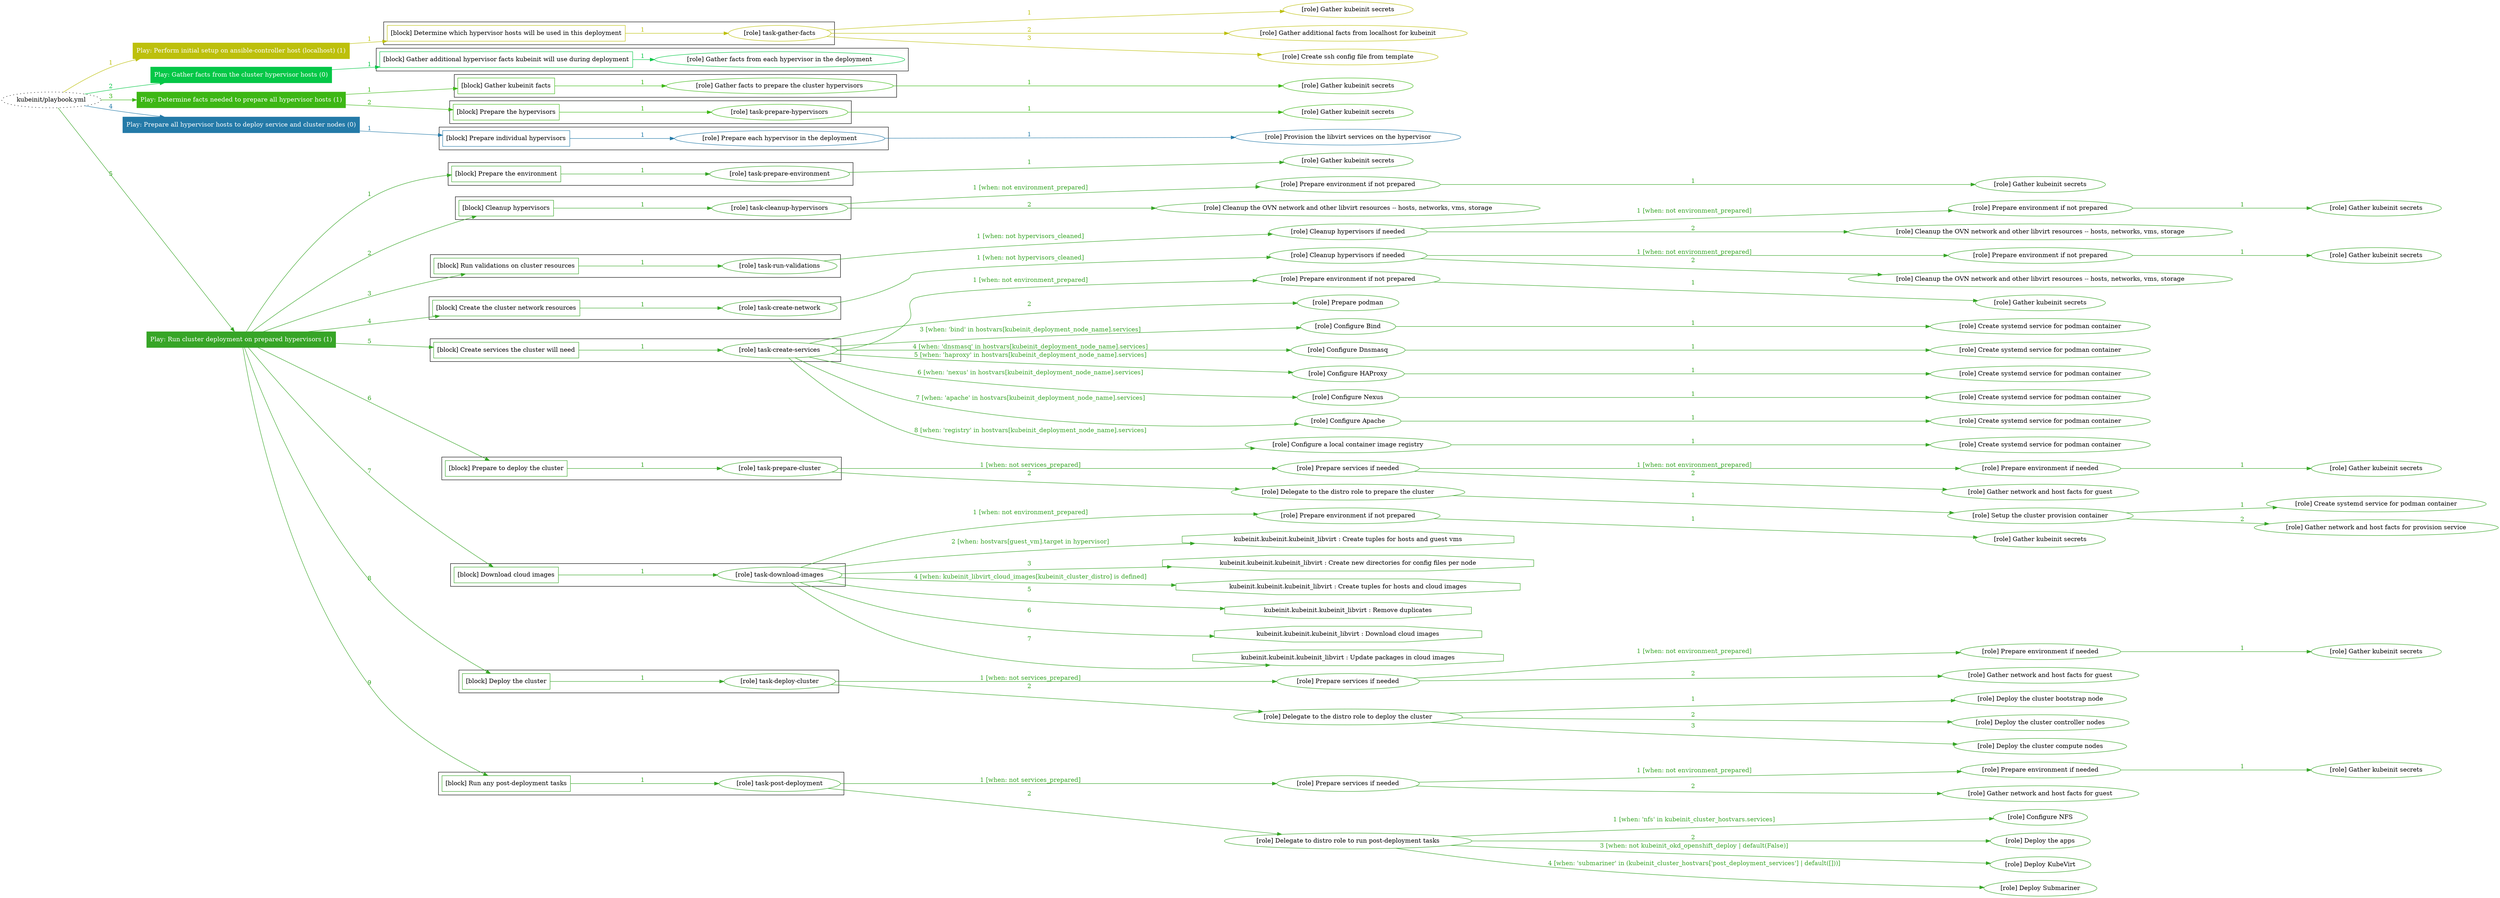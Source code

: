 digraph {
	graph [concentrate=true ordering=in rankdir=LR ratio=fill]
	edge [esep=5 sep=10]
	"kubeinit/playbook.yml" [URL="/home/runner/work/kubeinit/kubeinit/kubeinit/playbook.yml" id=playbook_56b63ca3 style=dotted]
	play_62a17037 [label="Play: Perform initial setup on ansible-controller host (localhost) (1)" URL="/home/runner/work/kubeinit/kubeinit/kubeinit/playbook.yml" color="#bdc00c" fontcolor="#ffffff" id=play_62a17037 shape=box style=filled tooltip=localhost]
	"kubeinit/playbook.yml" -> play_62a17037 [label="1 " color="#bdc00c" fontcolor="#bdc00c" id=edge_097263cc labeltooltip="1 " tooltip="1 "]
	subgraph "Gather kubeinit secrets" {
		role_b4aa6004 [label="[role] Gather kubeinit secrets" URL="/home/runner/.ansible/collections/ansible_collections/kubeinit/kubeinit/roles/kubeinit_prepare/tasks/build_hypervisors_group.yml" color="#bdc00c" id=role_b4aa6004 tooltip="Gather kubeinit secrets"]
	}
	subgraph "Gather additional facts from localhost for kubeinit" {
		role_7b314e5d [label="[role] Gather additional facts from localhost for kubeinit" URL="/home/runner/.ansible/collections/ansible_collections/kubeinit/kubeinit/roles/kubeinit_prepare/tasks/build_hypervisors_group.yml" color="#bdc00c" id=role_7b314e5d tooltip="Gather additional facts from localhost for kubeinit"]
	}
	subgraph "Create ssh config file from template" {
		role_8267b230 [label="[role] Create ssh config file from template" URL="/home/runner/.ansible/collections/ansible_collections/kubeinit/kubeinit/roles/kubeinit_prepare/tasks/build_hypervisors_group.yml" color="#bdc00c" id=role_8267b230 tooltip="Create ssh config file from template"]
	}
	subgraph "task-gather-facts" {
		role_fb617a5b [label="[role] task-gather-facts" URL="/home/runner/work/kubeinit/kubeinit/kubeinit/playbook.yml" color="#bdc00c" id=role_fb617a5b tooltip="task-gather-facts"]
		role_fb617a5b -> role_b4aa6004 [label="1 " color="#bdc00c" fontcolor="#bdc00c" id=edge_474e70b2 labeltooltip="1 " tooltip="1 "]
		role_fb617a5b -> role_7b314e5d [label="2 " color="#bdc00c" fontcolor="#bdc00c" id=edge_d1264eb4 labeltooltip="2 " tooltip="2 "]
		role_fb617a5b -> role_8267b230 [label="3 " color="#bdc00c" fontcolor="#bdc00c" id=edge_52ee3e6b labeltooltip="3 " tooltip="3 "]
	}
	subgraph "Play: Perform initial setup on ansible-controller host (localhost) (1)" {
		play_62a17037 -> block_c07e51c1 [label=1 color="#bdc00c" fontcolor="#bdc00c" id=edge_7c6f3df3 labeltooltip=1 tooltip=1]
		subgraph cluster_block_c07e51c1 {
			block_c07e51c1 [label="[block] Determine which hypervisor hosts will be used in this deployment" URL="/home/runner/work/kubeinit/kubeinit/kubeinit/playbook.yml" color="#bdc00c" id=block_c07e51c1 labeltooltip="Determine which hypervisor hosts will be used in this deployment" shape=box tooltip="Determine which hypervisor hosts will be used in this deployment"]
			block_c07e51c1 -> role_fb617a5b [label="1 " color="#bdc00c" fontcolor="#bdc00c" id=edge_12626f85 labeltooltip="1 " tooltip="1 "]
		}
	}
	play_8f44d9c9 [label="Play: Gather facts from the cluster hypervisor hosts (0)" URL="/home/runner/work/kubeinit/kubeinit/kubeinit/playbook.yml" color="#05c747" fontcolor="#ffffff" id=play_8f44d9c9 shape=box style=filled tooltip="Play: Gather facts from the cluster hypervisor hosts (0)"]
	"kubeinit/playbook.yml" -> play_8f44d9c9 [label="2 " color="#05c747" fontcolor="#05c747" id=edge_b6645d0a labeltooltip="2 " tooltip="2 "]
	subgraph "Gather facts from each hypervisor in the deployment" {
		role_c6f5a70c [label="[role] Gather facts from each hypervisor in the deployment" URL="/home/runner/work/kubeinit/kubeinit/kubeinit/playbook.yml" color="#05c747" id=role_c6f5a70c tooltip="Gather facts from each hypervisor in the deployment"]
	}
	subgraph "Play: Gather facts from the cluster hypervisor hosts (0)" {
		play_8f44d9c9 -> block_6323010d [label=1 color="#05c747" fontcolor="#05c747" id=edge_ebd4de38 labeltooltip=1 tooltip=1]
		subgraph cluster_block_6323010d {
			block_6323010d [label="[block] Gather additional hypervisor facts kubeinit will use during deployment" URL="/home/runner/work/kubeinit/kubeinit/kubeinit/playbook.yml" color="#05c747" id=block_6323010d labeltooltip="Gather additional hypervisor facts kubeinit will use during deployment" shape=box tooltip="Gather additional hypervisor facts kubeinit will use during deployment"]
			block_6323010d -> role_c6f5a70c [label="1 " color="#05c747" fontcolor="#05c747" id=edge_89f6117c labeltooltip="1 " tooltip="1 "]
		}
	}
	play_dd5fd5f6 [label="Play: Determine facts needed to prepare all hypervisor hosts (1)" URL="/home/runner/work/kubeinit/kubeinit/kubeinit/playbook.yml" color="#3db715" fontcolor="#ffffff" id=play_dd5fd5f6 shape=box style=filled tooltip=localhost]
	"kubeinit/playbook.yml" -> play_dd5fd5f6 [label="3 " color="#3db715" fontcolor="#3db715" id=edge_b7c9a1df labeltooltip="3 " tooltip="3 "]
	subgraph "Gather kubeinit secrets" {
		role_4813ae94 [label="[role] Gather kubeinit secrets" URL="/home/runner/.ansible/collections/ansible_collections/kubeinit/kubeinit/roles/kubeinit_prepare/tasks/gather_kubeinit_facts.yml" color="#3db715" id=role_4813ae94 tooltip="Gather kubeinit secrets"]
	}
	subgraph "Gather facts to prepare the cluster hypervisors" {
		role_6e2e3df6 [label="[role] Gather facts to prepare the cluster hypervisors" URL="/home/runner/work/kubeinit/kubeinit/kubeinit/playbook.yml" color="#3db715" id=role_6e2e3df6 tooltip="Gather facts to prepare the cluster hypervisors"]
		role_6e2e3df6 -> role_4813ae94 [label="1 " color="#3db715" fontcolor="#3db715" id=edge_2b8de79a labeltooltip="1 " tooltip="1 "]
	}
	subgraph "Gather kubeinit secrets" {
		role_bd97b3a1 [label="[role] Gather kubeinit secrets" URL="/home/runner/.ansible/collections/ansible_collections/kubeinit/kubeinit/roles/kubeinit_prepare/tasks/gather_kubeinit_facts.yml" color="#3db715" id=role_bd97b3a1 tooltip="Gather kubeinit secrets"]
	}
	subgraph "task-prepare-hypervisors" {
		role_1424eb3c [label="[role] task-prepare-hypervisors" URL="/home/runner/work/kubeinit/kubeinit/kubeinit/playbook.yml" color="#3db715" id=role_1424eb3c tooltip="task-prepare-hypervisors"]
		role_1424eb3c -> role_bd97b3a1 [label="1 " color="#3db715" fontcolor="#3db715" id=edge_e66cf526 labeltooltip="1 " tooltip="1 "]
	}
	subgraph "Play: Determine facts needed to prepare all hypervisor hosts (1)" {
		play_dd5fd5f6 -> block_76a8bbe7 [label=1 color="#3db715" fontcolor="#3db715" id=edge_4126c185 labeltooltip=1 tooltip=1]
		subgraph cluster_block_76a8bbe7 {
			block_76a8bbe7 [label="[block] Gather kubeinit facts" URL="/home/runner/work/kubeinit/kubeinit/kubeinit/playbook.yml" color="#3db715" id=block_76a8bbe7 labeltooltip="Gather kubeinit facts" shape=box tooltip="Gather kubeinit facts"]
			block_76a8bbe7 -> role_6e2e3df6 [label="1 " color="#3db715" fontcolor="#3db715" id=edge_604a3272 labeltooltip="1 " tooltip="1 "]
		}
		play_dd5fd5f6 -> block_f292e6ba [label=2 color="#3db715" fontcolor="#3db715" id=edge_fb56aae1 labeltooltip=2 tooltip=2]
		subgraph cluster_block_f292e6ba {
			block_f292e6ba [label="[block] Prepare the hypervisors" URL="/home/runner/work/kubeinit/kubeinit/kubeinit/playbook.yml" color="#3db715" id=block_f292e6ba labeltooltip="Prepare the hypervisors" shape=box tooltip="Prepare the hypervisors"]
			block_f292e6ba -> role_1424eb3c [label="1 " color="#3db715" fontcolor="#3db715" id=edge_13ac0fcc labeltooltip="1 " tooltip="1 "]
		}
	}
	play_74922dc5 [label="Play: Prepare all hypervisor hosts to deploy service and cluster nodes (0)" URL="/home/runner/work/kubeinit/kubeinit/kubeinit/playbook.yml" color="#247aa8" fontcolor="#ffffff" id=play_74922dc5 shape=box style=filled tooltip="Play: Prepare all hypervisor hosts to deploy service and cluster nodes (0)"]
	"kubeinit/playbook.yml" -> play_74922dc5 [label="4 " color="#247aa8" fontcolor="#247aa8" id=edge_20980d22 labeltooltip="4 " tooltip="4 "]
	subgraph "Provision the libvirt services on the hypervisor" {
		role_b9e6c0ae [label="[role] Provision the libvirt services on the hypervisor" URL="/home/runner/.ansible/collections/ansible_collections/kubeinit/kubeinit/roles/kubeinit_prepare/tasks/prepare_hypervisor.yml" color="#247aa8" id=role_b9e6c0ae tooltip="Provision the libvirt services on the hypervisor"]
	}
	subgraph "Prepare each hypervisor in the deployment" {
		role_e3a041b3 [label="[role] Prepare each hypervisor in the deployment" URL="/home/runner/work/kubeinit/kubeinit/kubeinit/playbook.yml" color="#247aa8" id=role_e3a041b3 tooltip="Prepare each hypervisor in the deployment"]
		role_e3a041b3 -> role_b9e6c0ae [label="1 " color="#247aa8" fontcolor="#247aa8" id=edge_ca02ccc0 labeltooltip="1 " tooltip="1 "]
	}
	subgraph "Play: Prepare all hypervisor hosts to deploy service and cluster nodes (0)" {
		play_74922dc5 -> block_74bab4e2 [label=1 color="#247aa8" fontcolor="#247aa8" id=edge_28f42956 labeltooltip=1 tooltip=1]
		subgraph cluster_block_74bab4e2 {
			block_74bab4e2 [label="[block] Prepare individual hypervisors" URL="/home/runner/work/kubeinit/kubeinit/kubeinit/playbook.yml" color="#247aa8" id=block_74bab4e2 labeltooltip="Prepare individual hypervisors" shape=box tooltip="Prepare individual hypervisors"]
			block_74bab4e2 -> role_e3a041b3 [label="1 " color="#247aa8" fontcolor="#247aa8" id=edge_4e7e9ca9 labeltooltip="1 " tooltip="1 "]
		}
	}
	play_38fcdcb7 [label="Play: Run cluster deployment on prepared hypervisors (1)" URL="/home/runner/work/kubeinit/kubeinit/kubeinit/playbook.yml" color="#37a527" fontcolor="#ffffff" id=play_38fcdcb7 shape=box style=filled tooltip=localhost]
	"kubeinit/playbook.yml" -> play_38fcdcb7 [label="5 " color="#37a527" fontcolor="#37a527" id=edge_16f5bae2 labeltooltip="5 " tooltip="5 "]
	subgraph "Gather kubeinit secrets" {
		role_53dc4c14 [label="[role] Gather kubeinit secrets" URL="/home/runner/.ansible/collections/ansible_collections/kubeinit/kubeinit/roles/kubeinit_prepare/tasks/gather_kubeinit_facts.yml" color="#37a527" id=role_53dc4c14 tooltip="Gather kubeinit secrets"]
	}
	subgraph "task-prepare-environment" {
		role_76aaf0d4 [label="[role] task-prepare-environment" URL="/home/runner/work/kubeinit/kubeinit/kubeinit/playbook.yml" color="#37a527" id=role_76aaf0d4 tooltip="task-prepare-environment"]
		role_76aaf0d4 -> role_53dc4c14 [label="1 " color="#37a527" fontcolor="#37a527" id=edge_c66b9c31 labeltooltip="1 " tooltip="1 "]
	}
	subgraph "Gather kubeinit secrets" {
		role_60a912dc [label="[role] Gather kubeinit secrets" URL="/home/runner/.ansible/collections/ansible_collections/kubeinit/kubeinit/roles/kubeinit_prepare/tasks/gather_kubeinit_facts.yml" color="#37a527" id=role_60a912dc tooltip="Gather kubeinit secrets"]
	}
	subgraph "Prepare environment if not prepared" {
		role_ff1b03c2 [label="[role] Prepare environment if not prepared" URL="/home/runner/.ansible/collections/ansible_collections/kubeinit/kubeinit/roles/kubeinit_prepare/tasks/cleanup_hypervisors.yml" color="#37a527" id=role_ff1b03c2 tooltip="Prepare environment if not prepared"]
		role_ff1b03c2 -> role_60a912dc [label="1 " color="#37a527" fontcolor="#37a527" id=edge_0efde1dc labeltooltip="1 " tooltip="1 "]
	}
	subgraph "Cleanup the OVN network and other libvirt resources -- hosts, networks, vms, storage" {
		role_42df8dfa [label="[role] Cleanup the OVN network and other libvirt resources -- hosts, networks, vms, storage" URL="/home/runner/.ansible/collections/ansible_collections/kubeinit/kubeinit/roles/kubeinit_prepare/tasks/cleanup_hypervisors.yml" color="#37a527" id=role_42df8dfa tooltip="Cleanup the OVN network and other libvirt resources -- hosts, networks, vms, storage"]
	}
	subgraph "task-cleanup-hypervisors" {
		role_6abd3c7b [label="[role] task-cleanup-hypervisors" URL="/home/runner/work/kubeinit/kubeinit/kubeinit/playbook.yml" color="#37a527" id=role_6abd3c7b tooltip="task-cleanup-hypervisors"]
		role_6abd3c7b -> role_ff1b03c2 [label="1 [when: not environment_prepared]" color="#37a527" fontcolor="#37a527" id=edge_90d71701 labeltooltip="1 [when: not environment_prepared]" tooltip="1 [when: not environment_prepared]"]
		role_6abd3c7b -> role_42df8dfa [label="2 " color="#37a527" fontcolor="#37a527" id=edge_1565e6fa labeltooltip="2 " tooltip="2 "]
	}
	subgraph "Gather kubeinit secrets" {
		role_ef05c69c [label="[role] Gather kubeinit secrets" URL="/home/runner/.ansible/collections/ansible_collections/kubeinit/kubeinit/roles/kubeinit_prepare/tasks/gather_kubeinit_facts.yml" color="#37a527" id=role_ef05c69c tooltip="Gather kubeinit secrets"]
	}
	subgraph "Prepare environment if not prepared" {
		role_4ae6b4ed [label="[role] Prepare environment if not prepared" URL="/home/runner/.ansible/collections/ansible_collections/kubeinit/kubeinit/roles/kubeinit_prepare/tasks/cleanup_hypervisors.yml" color="#37a527" id=role_4ae6b4ed tooltip="Prepare environment if not prepared"]
		role_4ae6b4ed -> role_ef05c69c [label="1 " color="#37a527" fontcolor="#37a527" id=edge_68828e7f labeltooltip="1 " tooltip="1 "]
	}
	subgraph "Cleanup the OVN network and other libvirt resources -- hosts, networks, vms, storage" {
		role_73b2237e [label="[role] Cleanup the OVN network and other libvirt resources -- hosts, networks, vms, storage" URL="/home/runner/.ansible/collections/ansible_collections/kubeinit/kubeinit/roles/kubeinit_prepare/tasks/cleanup_hypervisors.yml" color="#37a527" id=role_73b2237e tooltip="Cleanup the OVN network and other libvirt resources -- hosts, networks, vms, storage"]
	}
	subgraph "Cleanup hypervisors if needed" {
		role_11db9422 [label="[role] Cleanup hypervisors if needed" URL="/home/runner/.ansible/collections/ansible_collections/kubeinit/kubeinit/roles/kubeinit_validations/tasks/main.yml" color="#37a527" id=role_11db9422 tooltip="Cleanup hypervisors if needed"]
		role_11db9422 -> role_4ae6b4ed [label="1 [when: not environment_prepared]" color="#37a527" fontcolor="#37a527" id=edge_17bed7a7 labeltooltip="1 [when: not environment_prepared]" tooltip="1 [when: not environment_prepared]"]
		role_11db9422 -> role_73b2237e [label="2 " color="#37a527" fontcolor="#37a527" id=edge_834e4830 labeltooltip="2 " tooltip="2 "]
	}
	subgraph "task-run-validations" {
		role_843f405d [label="[role] task-run-validations" URL="/home/runner/work/kubeinit/kubeinit/kubeinit/playbook.yml" color="#37a527" id=role_843f405d tooltip="task-run-validations"]
		role_843f405d -> role_11db9422 [label="1 [when: not hypervisors_cleaned]" color="#37a527" fontcolor="#37a527" id=edge_da16e6cf labeltooltip="1 [when: not hypervisors_cleaned]" tooltip="1 [when: not hypervisors_cleaned]"]
	}
	subgraph "Gather kubeinit secrets" {
		role_c95ff3b2 [label="[role] Gather kubeinit secrets" URL="/home/runner/.ansible/collections/ansible_collections/kubeinit/kubeinit/roles/kubeinit_prepare/tasks/gather_kubeinit_facts.yml" color="#37a527" id=role_c95ff3b2 tooltip="Gather kubeinit secrets"]
	}
	subgraph "Prepare environment if not prepared" {
		role_834700fc [label="[role] Prepare environment if not prepared" URL="/home/runner/.ansible/collections/ansible_collections/kubeinit/kubeinit/roles/kubeinit_prepare/tasks/cleanup_hypervisors.yml" color="#37a527" id=role_834700fc tooltip="Prepare environment if not prepared"]
		role_834700fc -> role_c95ff3b2 [label="1 " color="#37a527" fontcolor="#37a527" id=edge_04550b0c labeltooltip="1 " tooltip="1 "]
	}
	subgraph "Cleanup the OVN network and other libvirt resources -- hosts, networks, vms, storage" {
		role_36bce6aa [label="[role] Cleanup the OVN network and other libvirt resources -- hosts, networks, vms, storage" URL="/home/runner/.ansible/collections/ansible_collections/kubeinit/kubeinit/roles/kubeinit_prepare/tasks/cleanup_hypervisors.yml" color="#37a527" id=role_36bce6aa tooltip="Cleanup the OVN network and other libvirt resources -- hosts, networks, vms, storage"]
	}
	subgraph "Cleanup hypervisors if needed" {
		role_a5ffeb36 [label="[role] Cleanup hypervisors if needed" URL="/home/runner/.ansible/collections/ansible_collections/kubeinit/kubeinit/roles/kubeinit_libvirt/tasks/create_network.yml" color="#37a527" id=role_a5ffeb36 tooltip="Cleanup hypervisors if needed"]
		role_a5ffeb36 -> role_834700fc [label="1 [when: not environment_prepared]" color="#37a527" fontcolor="#37a527" id=edge_65ba1b33 labeltooltip="1 [when: not environment_prepared]" tooltip="1 [when: not environment_prepared]"]
		role_a5ffeb36 -> role_36bce6aa [label="2 " color="#37a527" fontcolor="#37a527" id=edge_790c77d9 labeltooltip="2 " tooltip="2 "]
	}
	subgraph "task-create-network" {
		role_60dcb006 [label="[role] task-create-network" URL="/home/runner/work/kubeinit/kubeinit/kubeinit/playbook.yml" color="#37a527" id=role_60dcb006 tooltip="task-create-network"]
		role_60dcb006 -> role_a5ffeb36 [label="1 [when: not hypervisors_cleaned]" color="#37a527" fontcolor="#37a527" id=edge_16c76ee6 labeltooltip="1 [when: not hypervisors_cleaned]" tooltip="1 [when: not hypervisors_cleaned]"]
	}
	subgraph "Gather kubeinit secrets" {
		role_6d36891b [label="[role] Gather kubeinit secrets" URL="/home/runner/.ansible/collections/ansible_collections/kubeinit/kubeinit/roles/kubeinit_prepare/tasks/gather_kubeinit_facts.yml" color="#37a527" id=role_6d36891b tooltip="Gather kubeinit secrets"]
	}
	subgraph "Prepare environment if not prepared" {
		role_191638a3 [label="[role] Prepare environment if not prepared" URL="/home/runner/.ansible/collections/ansible_collections/kubeinit/kubeinit/roles/kubeinit_services/tasks/main.yml" color="#37a527" id=role_191638a3 tooltip="Prepare environment if not prepared"]
		role_191638a3 -> role_6d36891b [label="1 " color="#37a527" fontcolor="#37a527" id=edge_574de1d3 labeltooltip="1 " tooltip="1 "]
	}
	subgraph "Prepare podman" {
		role_30ac6d77 [label="[role] Prepare podman" URL="/home/runner/.ansible/collections/ansible_collections/kubeinit/kubeinit/roles/kubeinit_services/tasks/00_create_service_pod.yml" color="#37a527" id=role_30ac6d77 tooltip="Prepare podman"]
	}
	subgraph "Create systemd service for podman container" {
		role_78d27487 [label="[role] Create systemd service for podman container" URL="/home/runner/.ansible/collections/ansible_collections/kubeinit/kubeinit/roles/kubeinit_bind/tasks/main.yml" color="#37a527" id=role_78d27487 tooltip="Create systemd service for podman container"]
	}
	subgraph "Configure Bind" {
		role_d1e4ea7e [label="[role] Configure Bind" URL="/home/runner/.ansible/collections/ansible_collections/kubeinit/kubeinit/roles/kubeinit_services/tasks/start_services_containers.yml" color="#37a527" id=role_d1e4ea7e tooltip="Configure Bind"]
		role_d1e4ea7e -> role_78d27487 [label="1 " color="#37a527" fontcolor="#37a527" id=edge_ae7ba836 labeltooltip="1 " tooltip="1 "]
	}
	subgraph "Create systemd service for podman container" {
		role_3d91d572 [label="[role] Create systemd service for podman container" URL="/home/runner/.ansible/collections/ansible_collections/kubeinit/kubeinit/roles/kubeinit_dnsmasq/tasks/main.yml" color="#37a527" id=role_3d91d572 tooltip="Create systemd service for podman container"]
	}
	subgraph "Configure Dnsmasq" {
		role_d71b13dd [label="[role] Configure Dnsmasq" URL="/home/runner/.ansible/collections/ansible_collections/kubeinit/kubeinit/roles/kubeinit_services/tasks/start_services_containers.yml" color="#37a527" id=role_d71b13dd tooltip="Configure Dnsmasq"]
		role_d71b13dd -> role_3d91d572 [label="1 " color="#37a527" fontcolor="#37a527" id=edge_f3a9dffb labeltooltip="1 " tooltip="1 "]
	}
	subgraph "Create systemd service for podman container" {
		role_1226cb12 [label="[role] Create systemd service for podman container" URL="/home/runner/.ansible/collections/ansible_collections/kubeinit/kubeinit/roles/kubeinit_haproxy/tasks/main.yml" color="#37a527" id=role_1226cb12 tooltip="Create systemd service for podman container"]
	}
	subgraph "Configure HAProxy" {
		role_86792e1b [label="[role] Configure HAProxy" URL="/home/runner/.ansible/collections/ansible_collections/kubeinit/kubeinit/roles/kubeinit_services/tasks/start_services_containers.yml" color="#37a527" id=role_86792e1b tooltip="Configure HAProxy"]
		role_86792e1b -> role_1226cb12 [label="1 " color="#37a527" fontcolor="#37a527" id=edge_7b5f79e6 labeltooltip="1 " tooltip="1 "]
	}
	subgraph "Create systemd service for podman container" {
		role_5bd2d65f [label="[role] Create systemd service for podman container" URL="/home/runner/.ansible/collections/ansible_collections/kubeinit/kubeinit/roles/kubeinit_nexus/tasks/main.yml" color="#37a527" id=role_5bd2d65f tooltip="Create systemd service for podman container"]
	}
	subgraph "Configure Nexus" {
		role_7949351b [label="[role] Configure Nexus" URL="/home/runner/.ansible/collections/ansible_collections/kubeinit/kubeinit/roles/kubeinit_services/tasks/start_services_containers.yml" color="#37a527" id=role_7949351b tooltip="Configure Nexus"]
		role_7949351b -> role_5bd2d65f [label="1 " color="#37a527" fontcolor="#37a527" id=edge_0a88d29c labeltooltip="1 " tooltip="1 "]
	}
	subgraph "Create systemd service for podman container" {
		role_058df1eb [label="[role] Create systemd service for podman container" URL="/home/runner/.ansible/collections/ansible_collections/kubeinit/kubeinit/roles/kubeinit_apache/tasks/main.yml" color="#37a527" id=role_058df1eb tooltip="Create systemd service for podman container"]
	}
	subgraph "Configure Apache" {
		role_7fe93144 [label="[role] Configure Apache" URL="/home/runner/.ansible/collections/ansible_collections/kubeinit/kubeinit/roles/kubeinit_services/tasks/start_services_containers.yml" color="#37a527" id=role_7fe93144 tooltip="Configure Apache"]
		role_7fe93144 -> role_058df1eb [label="1 " color="#37a527" fontcolor="#37a527" id=edge_6472f472 labeltooltip="1 " tooltip="1 "]
	}
	subgraph "Create systemd service for podman container" {
		role_84d6a5be [label="[role] Create systemd service for podman container" URL="/home/runner/.ansible/collections/ansible_collections/kubeinit/kubeinit/roles/kubeinit_registry/tasks/main.yml" color="#37a527" id=role_84d6a5be tooltip="Create systemd service for podman container"]
	}
	subgraph "Configure a local container image registry" {
		role_0cdd91ef [label="[role] Configure a local container image registry" URL="/home/runner/.ansible/collections/ansible_collections/kubeinit/kubeinit/roles/kubeinit_services/tasks/start_services_containers.yml" color="#37a527" id=role_0cdd91ef tooltip="Configure a local container image registry"]
		role_0cdd91ef -> role_84d6a5be [label="1 " color="#37a527" fontcolor="#37a527" id=edge_8db07886 labeltooltip="1 " tooltip="1 "]
	}
	subgraph "task-create-services" {
		role_4422673c [label="[role] task-create-services" URL="/home/runner/work/kubeinit/kubeinit/kubeinit/playbook.yml" color="#37a527" id=role_4422673c tooltip="task-create-services"]
		role_4422673c -> role_191638a3 [label="1 [when: not environment_prepared]" color="#37a527" fontcolor="#37a527" id=edge_8d1d11fb labeltooltip="1 [when: not environment_prepared]" tooltip="1 [when: not environment_prepared]"]
		role_4422673c -> role_30ac6d77 [label="2 " color="#37a527" fontcolor="#37a527" id=edge_32ccb4f7 labeltooltip="2 " tooltip="2 "]
		role_4422673c -> role_d1e4ea7e [label="3 [when: 'bind' in hostvars[kubeinit_deployment_node_name].services]" color="#37a527" fontcolor="#37a527" id=edge_ad8f0152 labeltooltip="3 [when: 'bind' in hostvars[kubeinit_deployment_node_name].services]" tooltip="3 [when: 'bind' in hostvars[kubeinit_deployment_node_name].services]"]
		role_4422673c -> role_d71b13dd [label="4 [when: 'dnsmasq' in hostvars[kubeinit_deployment_node_name].services]" color="#37a527" fontcolor="#37a527" id=edge_170f0a52 labeltooltip="4 [when: 'dnsmasq' in hostvars[kubeinit_deployment_node_name].services]" tooltip="4 [when: 'dnsmasq' in hostvars[kubeinit_deployment_node_name].services]"]
		role_4422673c -> role_86792e1b [label="5 [when: 'haproxy' in hostvars[kubeinit_deployment_node_name].services]" color="#37a527" fontcolor="#37a527" id=edge_4c1fde50 labeltooltip="5 [when: 'haproxy' in hostvars[kubeinit_deployment_node_name].services]" tooltip="5 [when: 'haproxy' in hostvars[kubeinit_deployment_node_name].services]"]
		role_4422673c -> role_7949351b [label="6 [when: 'nexus' in hostvars[kubeinit_deployment_node_name].services]" color="#37a527" fontcolor="#37a527" id=edge_81972b9f labeltooltip="6 [when: 'nexus' in hostvars[kubeinit_deployment_node_name].services]" tooltip="6 [when: 'nexus' in hostvars[kubeinit_deployment_node_name].services]"]
		role_4422673c -> role_7fe93144 [label="7 [when: 'apache' in hostvars[kubeinit_deployment_node_name].services]" color="#37a527" fontcolor="#37a527" id=edge_9c727def labeltooltip="7 [when: 'apache' in hostvars[kubeinit_deployment_node_name].services]" tooltip="7 [when: 'apache' in hostvars[kubeinit_deployment_node_name].services]"]
		role_4422673c -> role_0cdd91ef [label="8 [when: 'registry' in hostvars[kubeinit_deployment_node_name].services]" color="#37a527" fontcolor="#37a527" id=edge_de45b147 labeltooltip="8 [when: 'registry' in hostvars[kubeinit_deployment_node_name].services]" tooltip="8 [when: 'registry' in hostvars[kubeinit_deployment_node_name].services]"]
	}
	subgraph "Gather kubeinit secrets" {
		role_7e4d0ef0 [label="[role] Gather kubeinit secrets" URL="/home/runner/.ansible/collections/ansible_collections/kubeinit/kubeinit/roles/kubeinit_prepare/tasks/gather_kubeinit_facts.yml" color="#37a527" id=role_7e4d0ef0 tooltip="Gather kubeinit secrets"]
	}
	subgraph "Prepare environment if needed" {
		role_dc2c06dc [label="[role] Prepare environment if needed" URL="/home/runner/.ansible/collections/ansible_collections/kubeinit/kubeinit/roles/kubeinit_services/tasks/prepare_services.yml" color="#37a527" id=role_dc2c06dc tooltip="Prepare environment if needed"]
		role_dc2c06dc -> role_7e4d0ef0 [label="1 " color="#37a527" fontcolor="#37a527" id=edge_8b7cdb0e labeltooltip="1 " tooltip="1 "]
	}
	subgraph "Gather network and host facts for guest" {
		role_712ba0a9 [label="[role] Gather network and host facts for guest" URL="/home/runner/.ansible/collections/ansible_collections/kubeinit/kubeinit/roles/kubeinit_services/tasks/prepare_services.yml" color="#37a527" id=role_712ba0a9 tooltip="Gather network and host facts for guest"]
	}
	subgraph "Prepare services if needed" {
		role_f2a3df96 [label="[role] Prepare services if needed" URL="/home/runner/.ansible/collections/ansible_collections/kubeinit/kubeinit/roles/kubeinit_prepare/tasks/prepare_cluster.yml" color="#37a527" id=role_f2a3df96 tooltip="Prepare services if needed"]
		role_f2a3df96 -> role_dc2c06dc [label="1 [when: not environment_prepared]" color="#37a527" fontcolor="#37a527" id=edge_e46ee9b1 labeltooltip="1 [when: not environment_prepared]" tooltip="1 [when: not environment_prepared]"]
		role_f2a3df96 -> role_712ba0a9 [label="2 " color="#37a527" fontcolor="#37a527" id=edge_78dbaad2 labeltooltip="2 " tooltip="2 "]
	}
	subgraph "Create systemd service for podman container" {
		role_d3c4796f [label="[role] Create systemd service for podman container" URL="/home/runner/.ansible/collections/ansible_collections/kubeinit/kubeinit/roles/kubeinit_services/tasks/create_provision_container.yml" color="#37a527" id=role_d3c4796f tooltip="Create systemd service for podman container"]
	}
	subgraph "Gather network and host facts for provision service" {
		role_723dfde5 [label="[role] Gather network and host facts for provision service" URL="/home/runner/.ansible/collections/ansible_collections/kubeinit/kubeinit/roles/kubeinit_services/tasks/create_provision_container.yml" color="#37a527" id=role_723dfde5 tooltip="Gather network and host facts for provision service"]
	}
	subgraph "Setup the cluster provision container" {
		role_9238f454 [label="[role] Setup the cluster provision container" URL="/home/runner/.ansible/collections/ansible_collections/kubeinit/kubeinit/roles/kubeinit_okd/tasks/prepare_cluster.yml" color="#37a527" id=role_9238f454 tooltip="Setup the cluster provision container"]
		role_9238f454 -> role_d3c4796f [label="1 " color="#37a527" fontcolor="#37a527" id=edge_c1b28424 labeltooltip="1 " tooltip="1 "]
		role_9238f454 -> role_723dfde5 [label="2 " color="#37a527" fontcolor="#37a527" id=edge_b93d6420 labeltooltip="2 " tooltip="2 "]
	}
	subgraph "Delegate to the distro role to prepare the cluster" {
		role_8b98e266 [label="[role] Delegate to the distro role to prepare the cluster" URL="/home/runner/.ansible/collections/ansible_collections/kubeinit/kubeinit/roles/kubeinit_prepare/tasks/prepare_cluster.yml" color="#37a527" id=role_8b98e266 tooltip="Delegate to the distro role to prepare the cluster"]
		role_8b98e266 -> role_9238f454 [label="1 " color="#37a527" fontcolor="#37a527" id=edge_d043551f labeltooltip="1 " tooltip="1 "]
	}
	subgraph "task-prepare-cluster" {
		role_dd8c9164 [label="[role] task-prepare-cluster" URL="/home/runner/work/kubeinit/kubeinit/kubeinit/playbook.yml" color="#37a527" id=role_dd8c9164 tooltip="task-prepare-cluster"]
		role_dd8c9164 -> role_f2a3df96 [label="1 [when: not services_prepared]" color="#37a527" fontcolor="#37a527" id=edge_635bc570 labeltooltip="1 [when: not services_prepared]" tooltip="1 [when: not services_prepared]"]
		role_dd8c9164 -> role_8b98e266 [label="2 " color="#37a527" fontcolor="#37a527" id=edge_91f06c0f labeltooltip="2 " tooltip="2 "]
	}
	subgraph "Gather kubeinit secrets" {
		role_d83fd256 [label="[role] Gather kubeinit secrets" URL="/home/runner/.ansible/collections/ansible_collections/kubeinit/kubeinit/roles/kubeinit_prepare/tasks/gather_kubeinit_facts.yml" color="#37a527" id=role_d83fd256 tooltip="Gather kubeinit secrets"]
	}
	subgraph "Prepare environment if not prepared" {
		role_0050135b [label="[role] Prepare environment if not prepared" URL="/home/runner/.ansible/collections/ansible_collections/kubeinit/kubeinit/roles/kubeinit_libvirt/tasks/download_cloud_images.yml" color="#37a527" id=role_0050135b tooltip="Prepare environment if not prepared"]
		role_0050135b -> role_d83fd256 [label="1 " color="#37a527" fontcolor="#37a527" id=edge_c4ca4cc5 labeltooltip="1 " tooltip="1 "]
	}
	subgraph "task-download-images" {
		role_82760111 [label="[role] task-download-images" URL="/home/runner/work/kubeinit/kubeinit/kubeinit/playbook.yml" color="#37a527" id=role_82760111 tooltip="task-download-images"]
		role_82760111 -> role_0050135b [label="1 [when: not environment_prepared]" color="#37a527" fontcolor="#37a527" id=edge_5a5b0964 labeltooltip="1 [when: not environment_prepared]" tooltip="1 [when: not environment_prepared]"]
		task_05401bae [label="kubeinit.kubeinit.kubeinit_libvirt : Create tuples for hosts and guest vms" URL="/home/runner/.ansible/collections/ansible_collections/kubeinit/kubeinit/roles/kubeinit_libvirt/tasks/download_cloud_images.yml" color="#37a527" id=task_05401bae shape=octagon tooltip="kubeinit.kubeinit.kubeinit_libvirt : Create tuples for hosts and guest vms"]
		role_82760111 -> task_05401bae [label="2 [when: hostvars[guest_vm].target in hypervisor]" color="#37a527" fontcolor="#37a527" id=edge_f41f5d67 labeltooltip="2 [when: hostvars[guest_vm].target in hypervisor]" tooltip="2 [when: hostvars[guest_vm].target in hypervisor]"]
		task_00fca3f5 [label="kubeinit.kubeinit.kubeinit_libvirt : Create new directories for config files per node" URL="/home/runner/.ansible/collections/ansible_collections/kubeinit/kubeinit/roles/kubeinit_libvirt/tasks/download_cloud_images.yml" color="#37a527" id=task_00fca3f5 shape=octagon tooltip="kubeinit.kubeinit.kubeinit_libvirt : Create new directories for config files per node"]
		role_82760111 -> task_00fca3f5 [label="3 " color="#37a527" fontcolor="#37a527" id=edge_40cbc69b labeltooltip="3 " tooltip="3 "]
		task_3692f0de [label="kubeinit.kubeinit.kubeinit_libvirt : Create tuples for hosts and cloud images" URL="/home/runner/.ansible/collections/ansible_collections/kubeinit/kubeinit/roles/kubeinit_libvirt/tasks/download_cloud_images.yml" color="#37a527" id=task_3692f0de shape=octagon tooltip="kubeinit.kubeinit.kubeinit_libvirt : Create tuples for hosts and cloud images"]
		role_82760111 -> task_3692f0de [label="4 [when: kubeinit_libvirt_cloud_images[kubeinit_cluster_distro] is defined]" color="#37a527" fontcolor="#37a527" id=edge_fdae9951 labeltooltip="4 [when: kubeinit_libvirt_cloud_images[kubeinit_cluster_distro] is defined]" tooltip="4 [when: kubeinit_libvirt_cloud_images[kubeinit_cluster_distro] is defined]"]
		task_fb851d48 [label="kubeinit.kubeinit.kubeinit_libvirt : Remove duplicates" URL="/home/runner/.ansible/collections/ansible_collections/kubeinit/kubeinit/roles/kubeinit_libvirt/tasks/download_cloud_images.yml" color="#37a527" id=task_fb851d48 shape=octagon tooltip="kubeinit.kubeinit.kubeinit_libvirt : Remove duplicates"]
		role_82760111 -> task_fb851d48 [label="5 " color="#37a527" fontcolor="#37a527" id=edge_1a7bdbcf labeltooltip="5 " tooltip="5 "]
		task_70e378cc [label="kubeinit.kubeinit.kubeinit_libvirt : Download cloud images" URL="/home/runner/.ansible/collections/ansible_collections/kubeinit/kubeinit/roles/kubeinit_libvirt/tasks/download_cloud_images.yml" color="#37a527" id=task_70e378cc shape=octagon tooltip="kubeinit.kubeinit.kubeinit_libvirt : Download cloud images"]
		role_82760111 -> task_70e378cc [label="6 " color="#37a527" fontcolor="#37a527" id=edge_8ac16d5c labeltooltip="6 " tooltip="6 "]
		task_24b756d9 [label="kubeinit.kubeinit.kubeinit_libvirt : Update packages in cloud images" URL="/home/runner/.ansible/collections/ansible_collections/kubeinit/kubeinit/roles/kubeinit_libvirt/tasks/download_cloud_images.yml" color="#37a527" id=task_24b756d9 shape=octagon tooltip="kubeinit.kubeinit.kubeinit_libvirt : Update packages in cloud images"]
		role_82760111 -> task_24b756d9 [label="7 " color="#37a527" fontcolor="#37a527" id=edge_a7f953dc labeltooltip="7 " tooltip="7 "]
	}
	subgraph "Gather kubeinit secrets" {
		role_d12db1a3 [label="[role] Gather kubeinit secrets" URL="/home/runner/.ansible/collections/ansible_collections/kubeinit/kubeinit/roles/kubeinit_prepare/tasks/gather_kubeinit_facts.yml" color="#37a527" id=role_d12db1a3 tooltip="Gather kubeinit secrets"]
	}
	subgraph "Prepare environment if needed" {
		role_ea26e5f9 [label="[role] Prepare environment if needed" URL="/home/runner/.ansible/collections/ansible_collections/kubeinit/kubeinit/roles/kubeinit_services/tasks/prepare_services.yml" color="#37a527" id=role_ea26e5f9 tooltip="Prepare environment if needed"]
		role_ea26e5f9 -> role_d12db1a3 [label="1 " color="#37a527" fontcolor="#37a527" id=edge_5a8cf82d labeltooltip="1 " tooltip="1 "]
	}
	subgraph "Gather network and host facts for guest" {
		role_92d2ad77 [label="[role] Gather network and host facts for guest" URL="/home/runner/.ansible/collections/ansible_collections/kubeinit/kubeinit/roles/kubeinit_services/tasks/prepare_services.yml" color="#37a527" id=role_92d2ad77 tooltip="Gather network and host facts for guest"]
	}
	subgraph "Prepare services if needed" {
		role_f0495375 [label="[role] Prepare services if needed" URL="/home/runner/.ansible/collections/ansible_collections/kubeinit/kubeinit/roles/kubeinit_prepare/tasks/deploy_cluster.yml" color="#37a527" id=role_f0495375 tooltip="Prepare services if needed"]
		role_f0495375 -> role_ea26e5f9 [label="1 [when: not environment_prepared]" color="#37a527" fontcolor="#37a527" id=edge_3e7327df labeltooltip="1 [when: not environment_prepared]" tooltip="1 [when: not environment_prepared]"]
		role_f0495375 -> role_92d2ad77 [label="2 " color="#37a527" fontcolor="#37a527" id=edge_c0e9a154 labeltooltip="2 " tooltip="2 "]
	}
	subgraph "Deploy the cluster bootstrap node" {
		role_fe7abfac [label="[role] Deploy the cluster bootstrap node" URL="/home/runner/.ansible/collections/ansible_collections/kubeinit/kubeinit/roles/kubeinit_okd/tasks/main.yml" color="#37a527" id=role_fe7abfac tooltip="Deploy the cluster bootstrap node"]
	}
	subgraph "Deploy the cluster controller nodes" {
		role_ebc9edf2 [label="[role] Deploy the cluster controller nodes" URL="/home/runner/.ansible/collections/ansible_collections/kubeinit/kubeinit/roles/kubeinit_okd/tasks/main.yml" color="#37a527" id=role_ebc9edf2 tooltip="Deploy the cluster controller nodes"]
	}
	subgraph "Deploy the cluster compute nodes" {
		role_f6d1365a [label="[role] Deploy the cluster compute nodes" URL="/home/runner/.ansible/collections/ansible_collections/kubeinit/kubeinit/roles/kubeinit_okd/tasks/main.yml" color="#37a527" id=role_f6d1365a tooltip="Deploy the cluster compute nodes"]
	}
	subgraph "Delegate to the distro role to deploy the cluster" {
		role_148fe3db [label="[role] Delegate to the distro role to deploy the cluster" URL="/home/runner/.ansible/collections/ansible_collections/kubeinit/kubeinit/roles/kubeinit_prepare/tasks/deploy_cluster.yml" color="#37a527" id=role_148fe3db tooltip="Delegate to the distro role to deploy the cluster"]
		role_148fe3db -> role_fe7abfac [label="1 " color="#37a527" fontcolor="#37a527" id=edge_a9c422d3 labeltooltip="1 " tooltip="1 "]
		role_148fe3db -> role_ebc9edf2 [label="2 " color="#37a527" fontcolor="#37a527" id=edge_abad2cba labeltooltip="2 " tooltip="2 "]
		role_148fe3db -> role_f6d1365a [label="3 " color="#37a527" fontcolor="#37a527" id=edge_373cffed labeltooltip="3 " tooltip="3 "]
	}
	subgraph "task-deploy-cluster" {
		role_ab033916 [label="[role] task-deploy-cluster" URL="/home/runner/work/kubeinit/kubeinit/kubeinit/playbook.yml" color="#37a527" id=role_ab033916 tooltip="task-deploy-cluster"]
		role_ab033916 -> role_f0495375 [label="1 [when: not services_prepared]" color="#37a527" fontcolor="#37a527" id=edge_49153f60 labeltooltip="1 [when: not services_prepared]" tooltip="1 [when: not services_prepared]"]
		role_ab033916 -> role_148fe3db [label="2 " color="#37a527" fontcolor="#37a527" id=edge_dcea84ec labeltooltip="2 " tooltip="2 "]
	}
	subgraph "Gather kubeinit secrets" {
		role_eef0c3c4 [label="[role] Gather kubeinit secrets" URL="/home/runner/.ansible/collections/ansible_collections/kubeinit/kubeinit/roles/kubeinit_prepare/tasks/gather_kubeinit_facts.yml" color="#37a527" id=role_eef0c3c4 tooltip="Gather kubeinit secrets"]
	}
	subgraph "Prepare environment if needed" {
		role_63a43a64 [label="[role] Prepare environment if needed" URL="/home/runner/.ansible/collections/ansible_collections/kubeinit/kubeinit/roles/kubeinit_services/tasks/prepare_services.yml" color="#37a527" id=role_63a43a64 tooltip="Prepare environment if needed"]
		role_63a43a64 -> role_eef0c3c4 [label="1 " color="#37a527" fontcolor="#37a527" id=edge_5829f6e9 labeltooltip="1 " tooltip="1 "]
	}
	subgraph "Gather network and host facts for guest" {
		role_f212ce69 [label="[role] Gather network and host facts for guest" URL="/home/runner/.ansible/collections/ansible_collections/kubeinit/kubeinit/roles/kubeinit_services/tasks/prepare_services.yml" color="#37a527" id=role_f212ce69 tooltip="Gather network and host facts for guest"]
	}
	subgraph "Prepare services if needed" {
		role_aecf9ec3 [label="[role] Prepare services if needed" URL="/home/runner/.ansible/collections/ansible_collections/kubeinit/kubeinit/roles/kubeinit_prepare/tasks/post_deployment.yml" color="#37a527" id=role_aecf9ec3 tooltip="Prepare services if needed"]
		role_aecf9ec3 -> role_63a43a64 [label="1 [when: not environment_prepared]" color="#37a527" fontcolor="#37a527" id=edge_d378925f labeltooltip="1 [when: not environment_prepared]" tooltip="1 [when: not environment_prepared]"]
		role_aecf9ec3 -> role_f212ce69 [label="2 " color="#37a527" fontcolor="#37a527" id=edge_ef04708b labeltooltip="2 " tooltip="2 "]
	}
	subgraph "Configure NFS" {
		role_e27a88aa [label="[role] Configure NFS" URL="/home/runner/.ansible/collections/ansible_collections/kubeinit/kubeinit/roles/kubeinit_okd/tasks/post_deployment_tasks.yml" color="#37a527" id=role_e27a88aa tooltip="Configure NFS"]
	}
	subgraph "Deploy the apps" {
		role_17433c42 [label="[role] Deploy the apps" URL="/home/runner/.ansible/collections/ansible_collections/kubeinit/kubeinit/roles/kubeinit_okd/tasks/post_deployment_tasks.yml" color="#37a527" id=role_17433c42 tooltip="Deploy the apps"]
	}
	subgraph "Deploy KubeVirt" {
		role_95f858c3 [label="[role] Deploy KubeVirt" URL="/home/runner/.ansible/collections/ansible_collections/kubeinit/kubeinit/roles/kubeinit_okd/tasks/post_deployment_tasks.yml" color="#37a527" id=role_95f858c3 tooltip="Deploy KubeVirt"]
	}
	subgraph "Deploy Submariner" {
		role_26aaedc8 [label="[role] Deploy Submariner" URL="/home/runner/.ansible/collections/ansible_collections/kubeinit/kubeinit/roles/kubeinit_okd/tasks/post_deployment_tasks.yml" color="#37a527" id=role_26aaedc8 tooltip="Deploy Submariner"]
	}
	subgraph "Delegate to distro role to run post-deployment tasks" {
		role_a0c368b0 [label="[role] Delegate to distro role to run post-deployment tasks" URL="/home/runner/.ansible/collections/ansible_collections/kubeinit/kubeinit/roles/kubeinit_prepare/tasks/post_deployment.yml" color="#37a527" id=role_a0c368b0 tooltip="Delegate to distro role to run post-deployment tasks"]
		role_a0c368b0 -> role_e27a88aa [label="1 [when: 'nfs' in kubeinit_cluster_hostvars.services]" color="#37a527" fontcolor="#37a527" id=edge_655b6ea4 labeltooltip="1 [when: 'nfs' in kubeinit_cluster_hostvars.services]" tooltip="1 [when: 'nfs' in kubeinit_cluster_hostvars.services]"]
		role_a0c368b0 -> role_17433c42 [label="2 " color="#37a527" fontcolor="#37a527" id=edge_cd953986 labeltooltip="2 " tooltip="2 "]
		role_a0c368b0 -> role_95f858c3 [label="3 [when: not kubeinit_okd_openshift_deploy | default(False)]" color="#37a527" fontcolor="#37a527" id=edge_786cbfd7 labeltooltip="3 [when: not kubeinit_okd_openshift_deploy | default(False)]" tooltip="3 [when: not kubeinit_okd_openshift_deploy | default(False)]"]
		role_a0c368b0 -> role_26aaedc8 [label="4 [when: 'submariner' in (kubeinit_cluster_hostvars['post_deployment_services'] | default([]))]" color="#37a527" fontcolor="#37a527" id=edge_0ba4a74b labeltooltip="4 [when: 'submariner' in (kubeinit_cluster_hostvars['post_deployment_services'] | default([]))]" tooltip="4 [when: 'submariner' in (kubeinit_cluster_hostvars['post_deployment_services'] | default([]))]"]
	}
	subgraph "task-post-deployment" {
		role_36981054 [label="[role] task-post-deployment" URL="/home/runner/work/kubeinit/kubeinit/kubeinit/playbook.yml" color="#37a527" id=role_36981054 tooltip="task-post-deployment"]
		role_36981054 -> role_aecf9ec3 [label="1 [when: not services_prepared]" color="#37a527" fontcolor="#37a527" id=edge_6d7543f7 labeltooltip="1 [when: not services_prepared]" tooltip="1 [when: not services_prepared]"]
		role_36981054 -> role_a0c368b0 [label="2 " color="#37a527" fontcolor="#37a527" id=edge_de3ee0be labeltooltip="2 " tooltip="2 "]
	}
	subgraph "Play: Run cluster deployment on prepared hypervisors (1)" {
		play_38fcdcb7 -> block_4d947192 [label=1 color="#37a527" fontcolor="#37a527" id=edge_3aac464f labeltooltip=1 tooltip=1]
		subgraph cluster_block_4d947192 {
			block_4d947192 [label="[block] Prepare the environment" URL="/home/runner/work/kubeinit/kubeinit/kubeinit/playbook.yml" color="#37a527" id=block_4d947192 labeltooltip="Prepare the environment" shape=box tooltip="Prepare the environment"]
			block_4d947192 -> role_76aaf0d4 [label="1 " color="#37a527" fontcolor="#37a527" id=edge_31bd7e09 labeltooltip="1 " tooltip="1 "]
		}
		play_38fcdcb7 -> block_303dc591 [label=2 color="#37a527" fontcolor="#37a527" id=edge_d0e15b6f labeltooltip=2 tooltip=2]
		subgraph cluster_block_303dc591 {
			block_303dc591 [label="[block] Cleanup hypervisors" URL="/home/runner/work/kubeinit/kubeinit/kubeinit/playbook.yml" color="#37a527" id=block_303dc591 labeltooltip="Cleanup hypervisors" shape=box tooltip="Cleanup hypervisors"]
			block_303dc591 -> role_6abd3c7b [label="1 " color="#37a527" fontcolor="#37a527" id=edge_94561731 labeltooltip="1 " tooltip="1 "]
		}
		play_38fcdcb7 -> block_071b78a9 [label=3 color="#37a527" fontcolor="#37a527" id=edge_b52eadc3 labeltooltip=3 tooltip=3]
		subgraph cluster_block_071b78a9 {
			block_071b78a9 [label="[block] Run validations on cluster resources" URL="/home/runner/work/kubeinit/kubeinit/kubeinit/playbook.yml" color="#37a527" id=block_071b78a9 labeltooltip="Run validations on cluster resources" shape=box tooltip="Run validations on cluster resources"]
			block_071b78a9 -> role_843f405d [label="1 " color="#37a527" fontcolor="#37a527" id=edge_b3151f8c labeltooltip="1 " tooltip="1 "]
		}
		play_38fcdcb7 -> block_d62e2dfb [label=4 color="#37a527" fontcolor="#37a527" id=edge_f59d63bb labeltooltip=4 tooltip=4]
		subgraph cluster_block_d62e2dfb {
			block_d62e2dfb [label="[block] Create the cluster network resources" URL="/home/runner/work/kubeinit/kubeinit/kubeinit/playbook.yml" color="#37a527" id=block_d62e2dfb labeltooltip="Create the cluster network resources" shape=box tooltip="Create the cluster network resources"]
			block_d62e2dfb -> role_60dcb006 [label="1 " color="#37a527" fontcolor="#37a527" id=edge_adf5f1f7 labeltooltip="1 " tooltip="1 "]
		}
		play_38fcdcb7 -> block_732ad338 [label=5 color="#37a527" fontcolor="#37a527" id=edge_e3234c77 labeltooltip=5 tooltip=5]
		subgraph cluster_block_732ad338 {
			block_732ad338 [label="[block] Create services the cluster will need" URL="/home/runner/work/kubeinit/kubeinit/kubeinit/playbook.yml" color="#37a527" id=block_732ad338 labeltooltip="Create services the cluster will need" shape=box tooltip="Create services the cluster will need"]
			block_732ad338 -> role_4422673c [label="1 " color="#37a527" fontcolor="#37a527" id=edge_b7e8bd20 labeltooltip="1 " tooltip="1 "]
		}
		play_38fcdcb7 -> block_f69f019f [label=6 color="#37a527" fontcolor="#37a527" id=edge_b1c4e127 labeltooltip=6 tooltip=6]
		subgraph cluster_block_f69f019f {
			block_f69f019f [label="[block] Prepare to deploy the cluster" URL="/home/runner/work/kubeinit/kubeinit/kubeinit/playbook.yml" color="#37a527" id=block_f69f019f labeltooltip="Prepare to deploy the cluster" shape=box tooltip="Prepare to deploy the cluster"]
			block_f69f019f -> role_dd8c9164 [label="1 " color="#37a527" fontcolor="#37a527" id=edge_13dda18d labeltooltip="1 " tooltip="1 "]
		}
		play_38fcdcb7 -> block_e3f85503 [label=7 color="#37a527" fontcolor="#37a527" id=edge_9a459bc5 labeltooltip=7 tooltip=7]
		subgraph cluster_block_e3f85503 {
			block_e3f85503 [label="[block] Download cloud images" URL="/home/runner/work/kubeinit/kubeinit/kubeinit/playbook.yml" color="#37a527" id=block_e3f85503 labeltooltip="Download cloud images" shape=box tooltip="Download cloud images"]
			block_e3f85503 -> role_82760111 [label="1 " color="#37a527" fontcolor="#37a527" id=edge_2e82ba37 labeltooltip="1 " tooltip="1 "]
		}
		play_38fcdcb7 -> block_cb9273e7 [label=8 color="#37a527" fontcolor="#37a527" id=edge_7c70cca3 labeltooltip=8 tooltip=8]
		subgraph cluster_block_cb9273e7 {
			block_cb9273e7 [label="[block] Deploy the cluster" URL="/home/runner/work/kubeinit/kubeinit/kubeinit/playbook.yml" color="#37a527" id=block_cb9273e7 labeltooltip="Deploy the cluster" shape=box tooltip="Deploy the cluster"]
			block_cb9273e7 -> role_ab033916 [label="1 " color="#37a527" fontcolor="#37a527" id=edge_eb2d1248 labeltooltip="1 " tooltip="1 "]
		}
		play_38fcdcb7 -> block_88222f9a [label=9 color="#37a527" fontcolor="#37a527" id=edge_148640db labeltooltip=9 tooltip=9]
		subgraph cluster_block_88222f9a {
			block_88222f9a [label="[block] Run any post-deployment tasks" URL="/home/runner/work/kubeinit/kubeinit/kubeinit/playbook.yml" color="#37a527" id=block_88222f9a labeltooltip="Run any post-deployment tasks" shape=box tooltip="Run any post-deployment tasks"]
			block_88222f9a -> role_36981054 [label="1 " color="#37a527" fontcolor="#37a527" id=edge_c3db9a9f labeltooltip="1 " tooltip="1 "]
		}
	}
}
